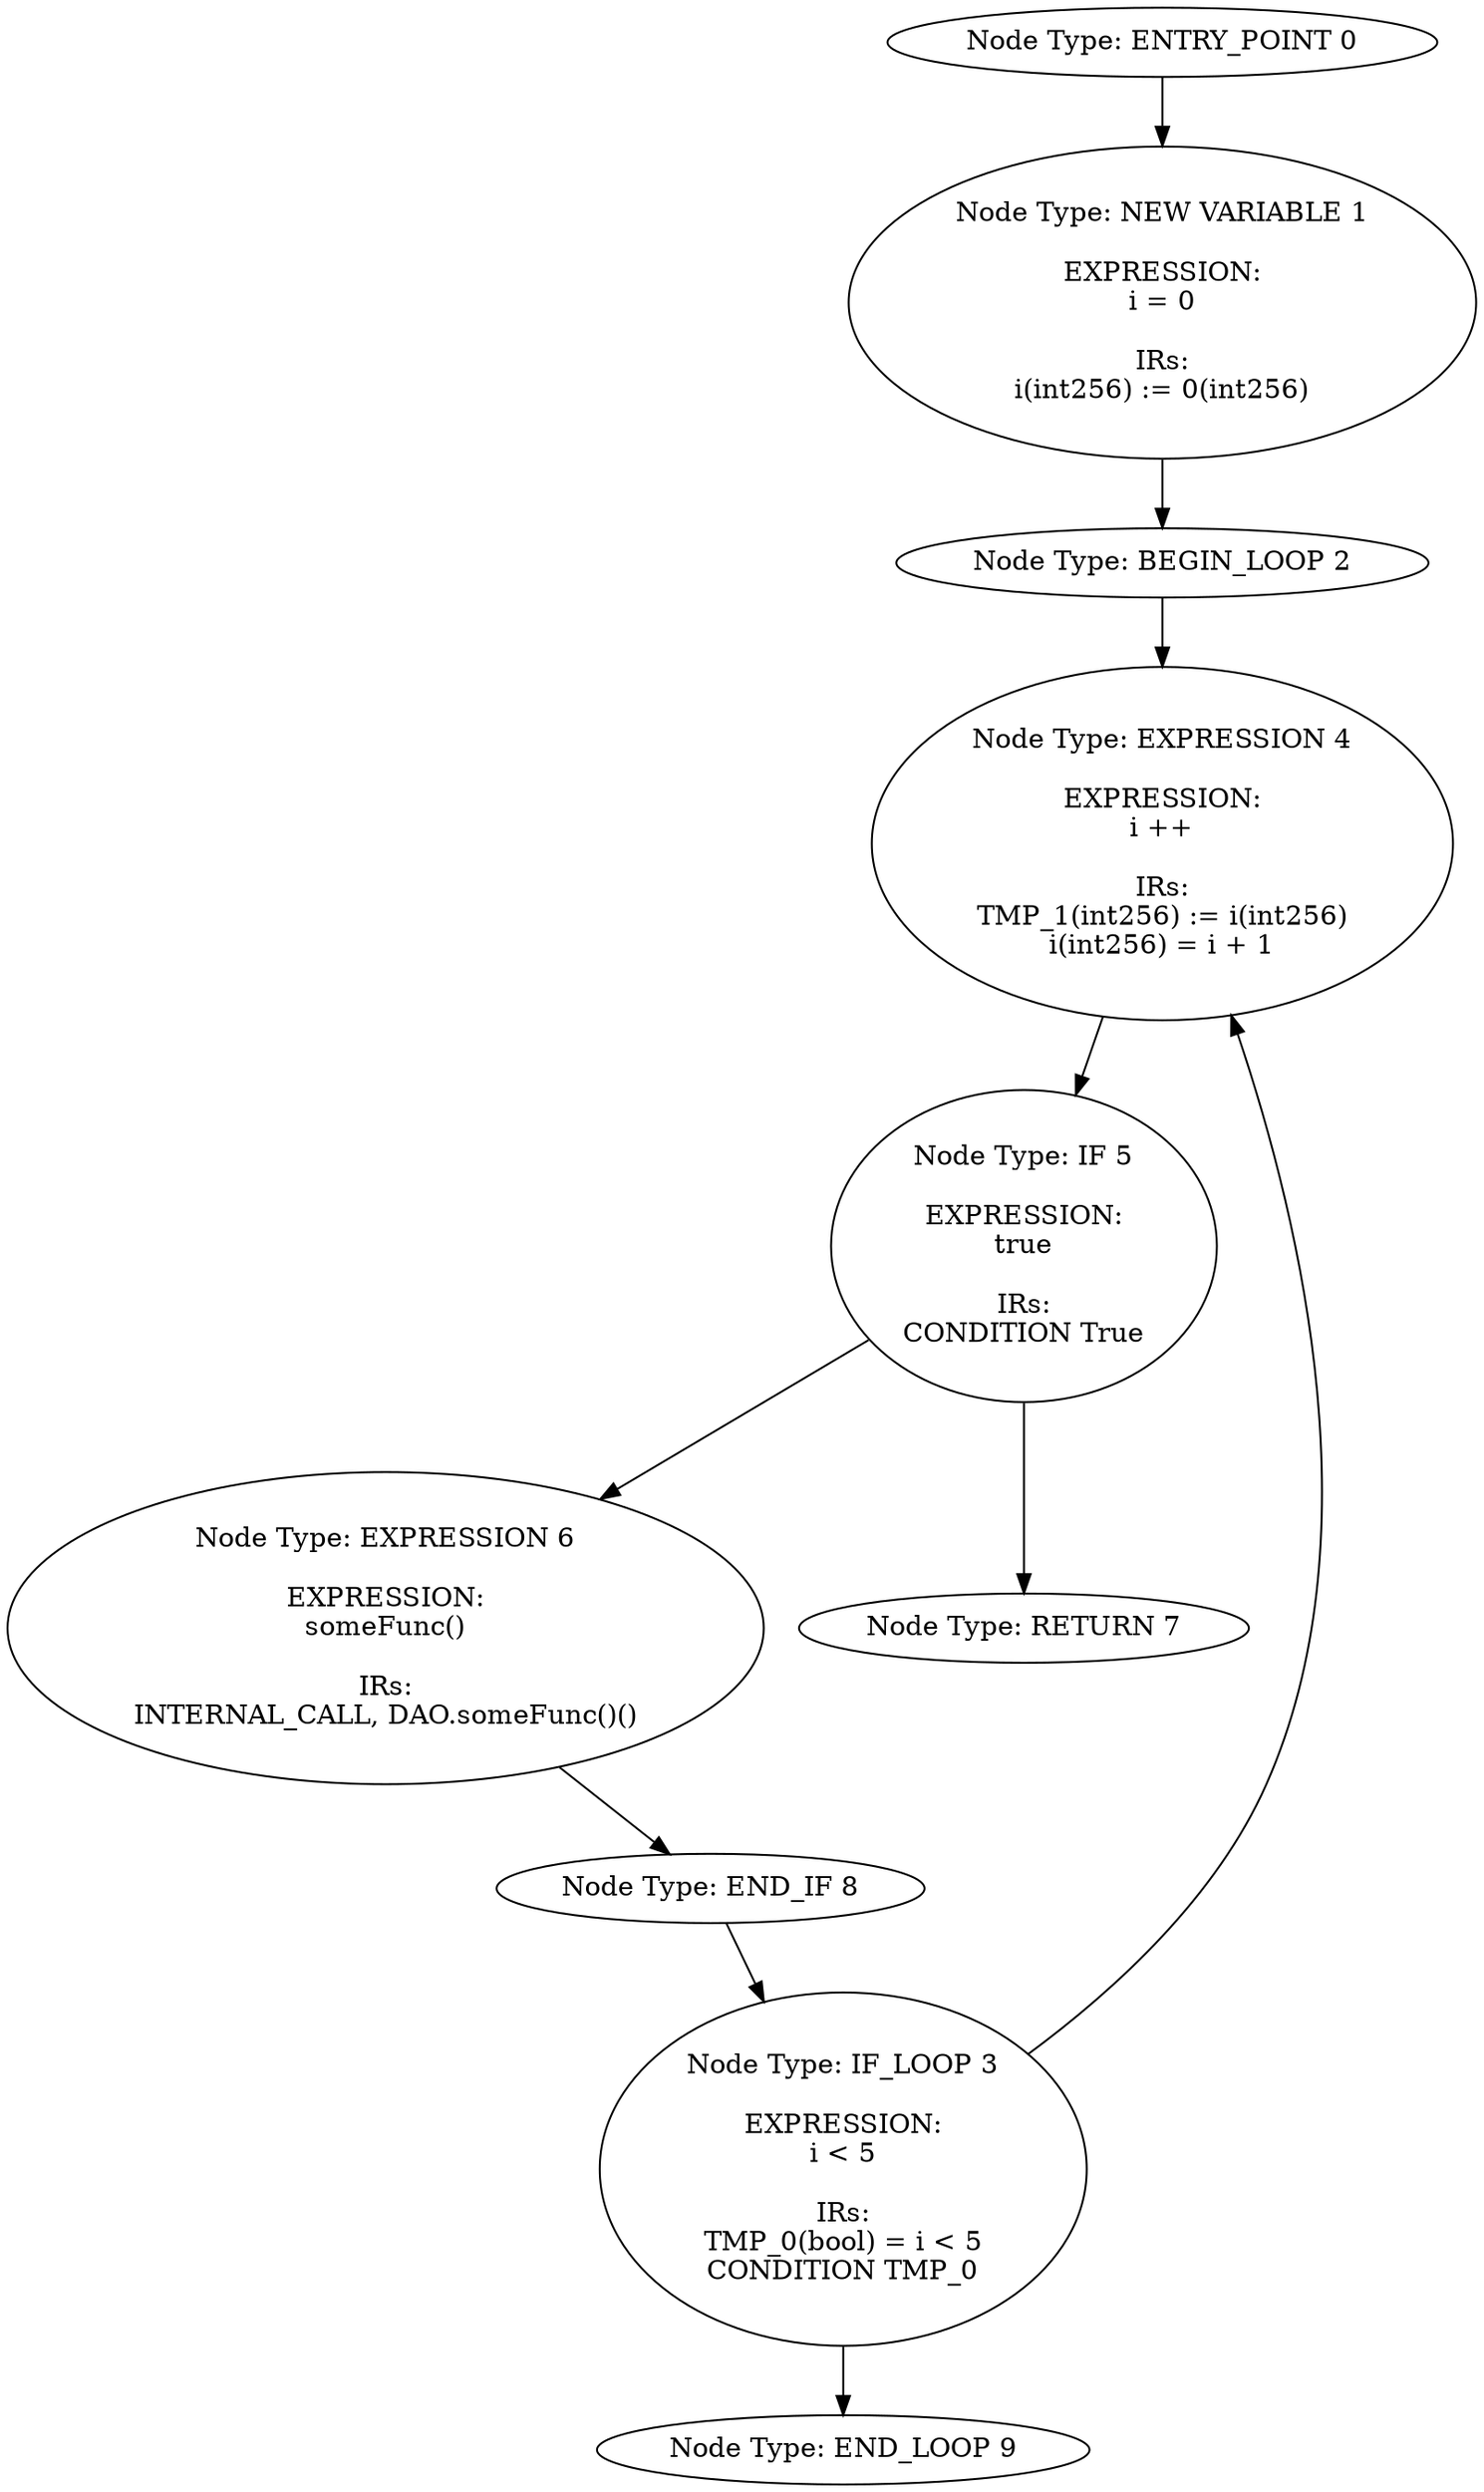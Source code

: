 digraph{
0[label="Node Type: ENTRY_POINT 0
"];
0->1;
1[label="Node Type: NEW VARIABLE 1

EXPRESSION:
i = 0

IRs:
i(int256) := 0(int256)"];
1->2;
2[label="Node Type: BEGIN_LOOP 2
"];
2->4;
3[label="Node Type: IF_LOOP 3

EXPRESSION:
i < 5

IRs:
TMP_0(bool) = i < 5
CONDITION TMP_0"];
3->4;
3->9;
4[label="Node Type: EXPRESSION 4

EXPRESSION:
i ++

IRs:
TMP_1(int256) := i(int256)
i(int256) = i + 1"];
4->5;
5[label="Node Type: IF 5

EXPRESSION:
true

IRs:
CONDITION True"];
5->6;
5->7;
6[label="Node Type: EXPRESSION 6

EXPRESSION:
someFunc()

IRs:
INTERNAL_CALL, DAO.someFunc()()"];
6->8;
7[label="Node Type: RETURN 7
"];
8[label="Node Type: END_IF 8
"];
8->3;
9[label="Node Type: END_LOOP 9
"];
}
